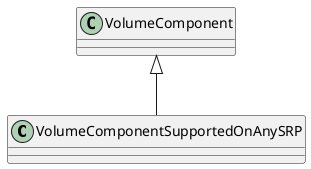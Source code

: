 @startuml
class VolumeComponentSupportedOnAnySRP {
}
VolumeComponent <|-- VolumeComponentSupportedOnAnySRP
@enduml
